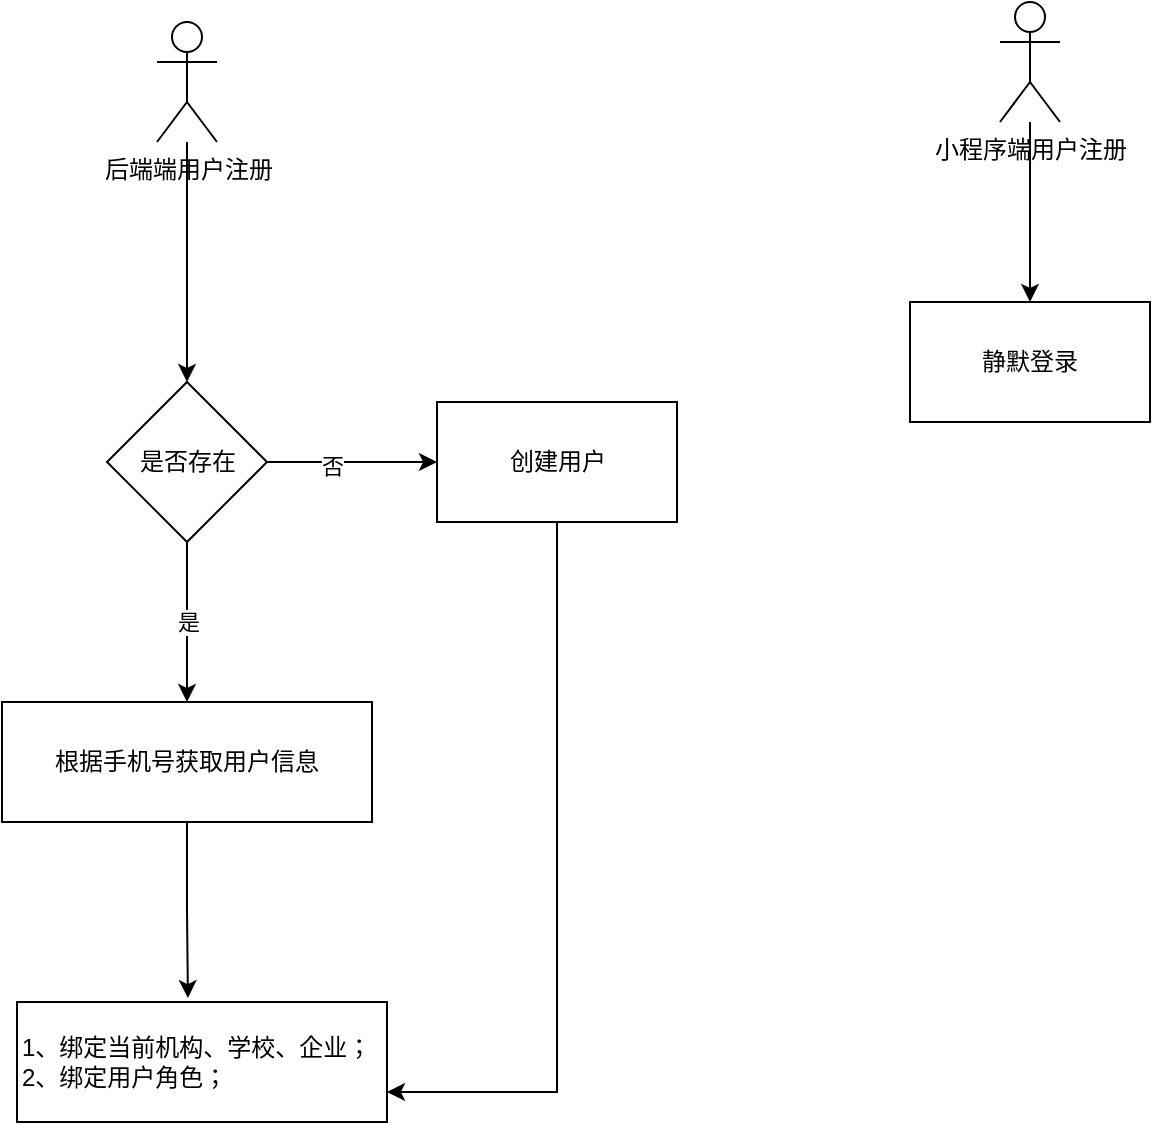 <mxfile version="17.4.6" type="github" pages="2">
  <diagram id="z-fNr77IuHyTejfaQIXq" name="第 1 页">
    <mxGraphModel dx="1422" dy="794" grid="1" gridSize="10" guides="1" tooltips="1" connect="1" arrows="1" fold="1" page="1" pageScale="1" pageWidth="827" pageHeight="1169" math="0" shadow="0">
      <root>
        <mxCell id="0" />
        <mxCell id="1" parent="0" />
        <mxCell id="43OzFKLABhHPorNRB5ZF-3" style="edgeStyle=orthogonalEdgeStyle;rounded=0;orthogonalLoop=1;jettySize=auto;html=1;" edge="1" parent="1" source="43OzFKLABhHPorNRB5ZF-1" target="43OzFKLABhHPorNRB5ZF-2">
          <mxGeometry relative="1" as="geometry" />
        </mxCell>
        <mxCell id="43OzFKLABhHPorNRB5ZF-1" value="后端端用户注册" style="shape=umlActor;verticalLabelPosition=bottom;verticalAlign=top;html=1;outlineConnect=0;" vertex="1" parent="1">
          <mxGeometry x="111.5" y="70" width="30" height="60" as="geometry" />
        </mxCell>
        <mxCell id="43OzFKLABhHPorNRB5ZF-7" value="是" style="edgeStyle=orthogonalEdgeStyle;rounded=0;orthogonalLoop=1;jettySize=auto;html=1;" edge="1" parent="1" source="43OzFKLABhHPorNRB5ZF-2" target="43OzFKLABhHPorNRB5ZF-6">
          <mxGeometry relative="1" as="geometry" />
        </mxCell>
        <mxCell id="43OzFKLABhHPorNRB5ZF-8" style="edgeStyle=orthogonalEdgeStyle;rounded=0;orthogonalLoop=1;jettySize=auto;html=1;" edge="1" parent="1" source="43OzFKLABhHPorNRB5ZF-2" target="43OzFKLABhHPorNRB5ZF-5">
          <mxGeometry relative="1" as="geometry" />
        </mxCell>
        <mxCell id="43OzFKLABhHPorNRB5ZF-9" value="否" style="edgeLabel;html=1;align=center;verticalAlign=middle;resizable=0;points=[];" vertex="1" connectable="0" parent="43OzFKLABhHPorNRB5ZF-8">
          <mxGeometry x="-0.247" y="-2" relative="1" as="geometry">
            <mxPoint as="offset" />
          </mxGeometry>
        </mxCell>
        <mxCell id="43OzFKLABhHPorNRB5ZF-2" value="是否存在" style="rhombus;whiteSpace=wrap;html=1;" vertex="1" parent="1">
          <mxGeometry x="86.5" y="250" width="80" height="80" as="geometry" />
        </mxCell>
        <mxCell id="43OzFKLABhHPorNRB5ZF-13" style="edgeStyle=orthogonalEdgeStyle;rounded=0;orthogonalLoop=1;jettySize=auto;html=1;entryX=1;entryY=0.75;entryDx=0;entryDy=0;" edge="1" parent="1" source="43OzFKLABhHPorNRB5ZF-5" target="43OzFKLABhHPorNRB5ZF-11">
          <mxGeometry relative="1" as="geometry">
            <Array as="points">
              <mxPoint x="311.5" y="605" />
            </Array>
          </mxGeometry>
        </mxCell>
        <mxCell id="43OzFKLABhHPorNRB5ZF-5" value="创建用户" style="rounded=0;whiteSpace=wrap;html=1;" vertex="1" parent="1">
          <mxGeometry x="251.5" y="260" width="120" height="60" as="geometry" />
        </mxCell>
        <mxCell id="43OzFKLABhHPorNRB5ZF-12" style="edgeStyle=orthogonalEdgeStyle;rounded=0;orthogonalLoop=1;jettySize=auto;html=1;entryX=0.462;entryY=-0.033;entryDx=0;entryDy=0;entryPerimeter=0;" edge="1" parent="1" source="43OzFKLABhHPorNRB5ZF-6" target="43OzFKLABhHPorNRB5ZF-11">
          <mxGeometry relative="1" as="geometry" />
        </mxCell>
        <mxCell id="43OzFKLABhHPorNRB5ZF-6" value="根据手机号获取用户信息" style="rounded=0;whiteSpace=wrap;html=1;align=center;" vertex="1" parent="1">
          <mxGeometry x="34" y="410" width="185" height="60" as="geometry" />
        </mxCell>
        <mxCell id="43OzFKLABhHPorNRB5ZF-11" value="1、绑定当前机构、学校、企业；&lt;br&gt;2、绑定用户角色；" style="rounded=0;whiteSpace=wrap;html=1;align=left;" vertex="1" parent="1">
          <mxGeometry x="41.5" y="560" width="185" height="60" as="geometry" />
        </mxCell>
        <mxCell id="43OzFKLABhHPorNRB5ZF-39" style="edgeStyle=orthogonalEdgeStyle;rounded=0;orthogonalLoop=1;jettySize=auto;html=1;" edge="1" parent="1" source="43OzFKLABhHPorNRB5ZF-28" target="43OzFKLABhHPorNRB5ZF-38">
          <mxGeometry relative="1" as="geometry" />
        </mxCell>
        <mxCell id="43OzFKLABhHPorNRB5ZF-28" value="小程序端用户注册" style="shape=umlActor;verticalLabelPosition=bottom;verticalAlign=top;html=1;outlineConnect=0;" vertex="1" parent="1">
          <mxGeometry x="533" y="60" width="30" height="60" as="geometry" />
        </mxCell>
        <mxCell id="43OzFKLABhHPorNRB5ZF-38" value="静默登录" style="rounded=0;whiteSpace=wrap;html=1;" vertex="1" parent="1">
          <mxGeometry x="488" y="210" width="120" height="60" as="geometry" />
        </mxCell>
      </root>
    </mxGraphModel>
  </diagram>
  <diagram id="VyawHsCDL5a61A_rnX4D" name="第 2 页">
    <mxGraphModel dx="1662" dy="794" grid="1" gridSize="10" guides="1" tooltips="1" connect="1" arrows="1" fold="1" page="1" pageScale="1" pageWidth="827" pageHeight="1169" math="0" shadow="0">
      <root>
        <mxCell id="0" />
        <mxCell id="1" parent="0" />
      </root>
    </mxGraphModel>
  </diagram>
</mxfile>
